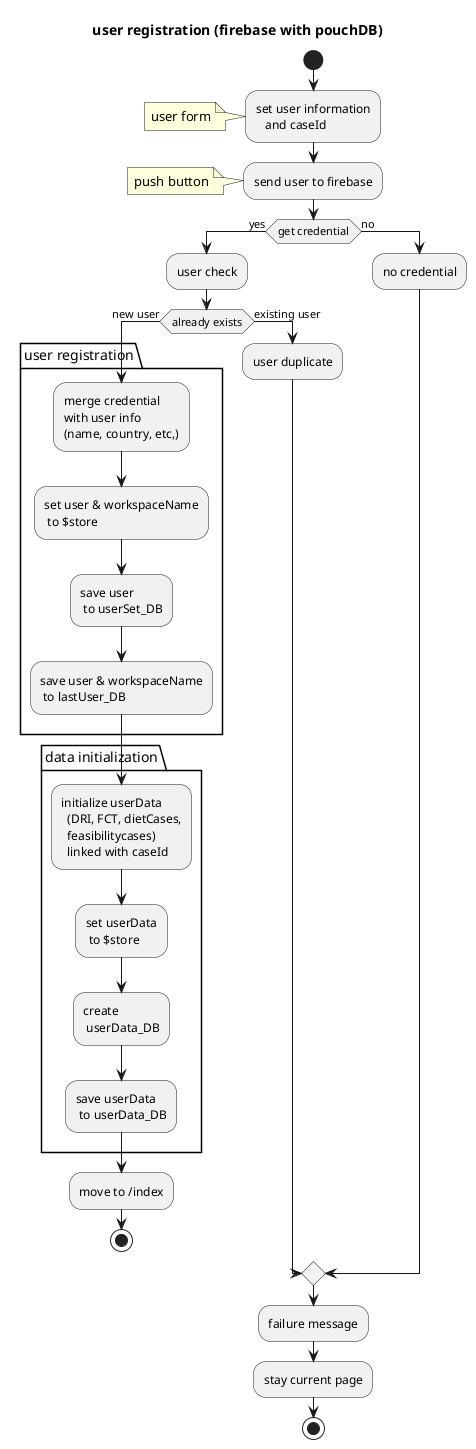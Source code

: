 @startuml
title user registration (firebase with pouchDB)

start

:set user information
   and caseId;
   note left:user form

:send user to firebase;
note left: push button

 if (get credential) then (yes)
  :user check;
   if (already exists) then (new user)
    package "user registration"{
    :merge credential
    with user info
    (name, country, etc,);
    :set user & workspaceName
     to $store;
    :save user
     to userSet_DB;
    :save user & workspaceName
     to lastUser_DB;
    }
    package "data initialization"{
    :initialize userData
      (DRI, FCT, dietCases,
      feasibilitycases)
      linked with caseId;
    :set userData
     to $store;
    :create
     userData_DB;
    :save userData
     to userData_DB;
    }
    :move to /index;
     stop

   else (existing user)
     :user duplicate;
   endif
 else (no)
   :no credential;
 endif
    :failure message;
    :stay current page;
 stop

@enduml
